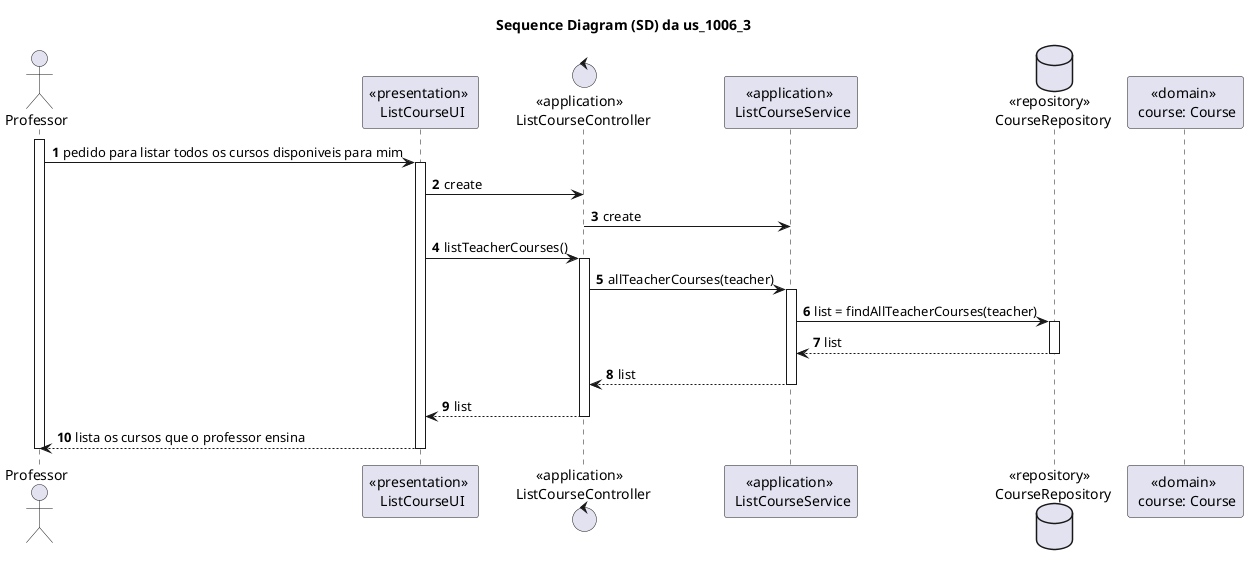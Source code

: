 @startuml
title Sequence Diagram (SD) da us_1006_3

autonumber

actor "Professor" as USER
participant "<<presentation>> \n ListCourseUI" as UI
control "<<application>> \n ListCourseController" as CTRL
participant "<<application>> \n ListCourseService" as SERV
database "<<repository>> \n CourseRepository" as REPO
participant "<<domain>> \n course: Course" as CRS

activate USER

    USER -> UI : pedido para listar todos os cursos disponiveis para mim
    activate UI

    UI -> CTRL : create

    CTRL -> SERV : create

    UI -> CTRL : listTeacherCourses()
    activate CTRL

    CTRL -> SERV : allTeacherCourses(teacher)
    activate SERV

    SERV -> REPO : list = findAllTeacherCourses(teacher)
    activate REPO

    REPO --> SERV : list
    deactivate REPO

    SERV --> CTRL : list
    deactivate SERV

    CTRL --> UI : list
    deactivate CTRL

    UI --> USER : lista os cursos que o professor ensina
    deactivate UI

deactivate USER

@enduml
